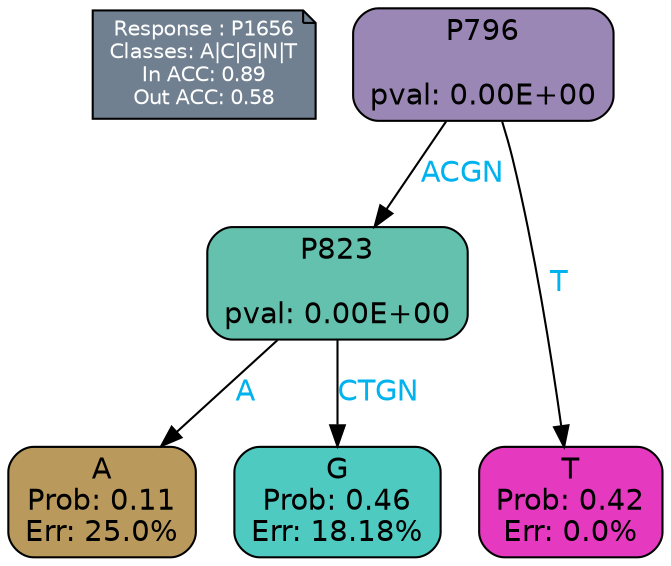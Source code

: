 digraph Tree {
node [shape=box, style="filled, rounded", color="black", fontname=helvetica] ;
graph [ranksep=equally, splines=polylines, bgcolor=transparent, dpi=600] ;
edge [fontname=helvetica] ;
LEGEND [label="Response : P1656
Classes: A|C|G|N|T
In ACC: 0.89
Out ACC: 0.58
",shape=note,align=left,style=filled,fillcolor="slategray",fontcolor="white",fontsize=10];1 [label="P796

pval: 0.00E+00", fillcolor="#9a87b5"] ;
2 [label="P823

pval: 0.00E+00", fillcolor="#64c1ad"] ;
3 [label="A
Prob: 0.11
Err: 25.0%", fillcolor="#ba9a5c"] ;
4 [label="G
Prob: 0.46
Err: 18.18%", fillcolor="#4fcac1"] ;
5 [label="T
Prob: 0.42
Err: 0.0%", fillcolor="#e539c0"] ;
1 -> 2 [label="ACGN",fontcolor=deepskyblue2] ;
1 -> 5 [label="T",fontcolor=deepskyblue2] ;
2 -> 3 [label="A",fontcolor=deepskyblue2] ;
2 -> 4 [label="CTGN",fontcolor=deepskyblue2] ;
{rank = same; 3;4;5;}{rank = same; LEGEND;1;}}